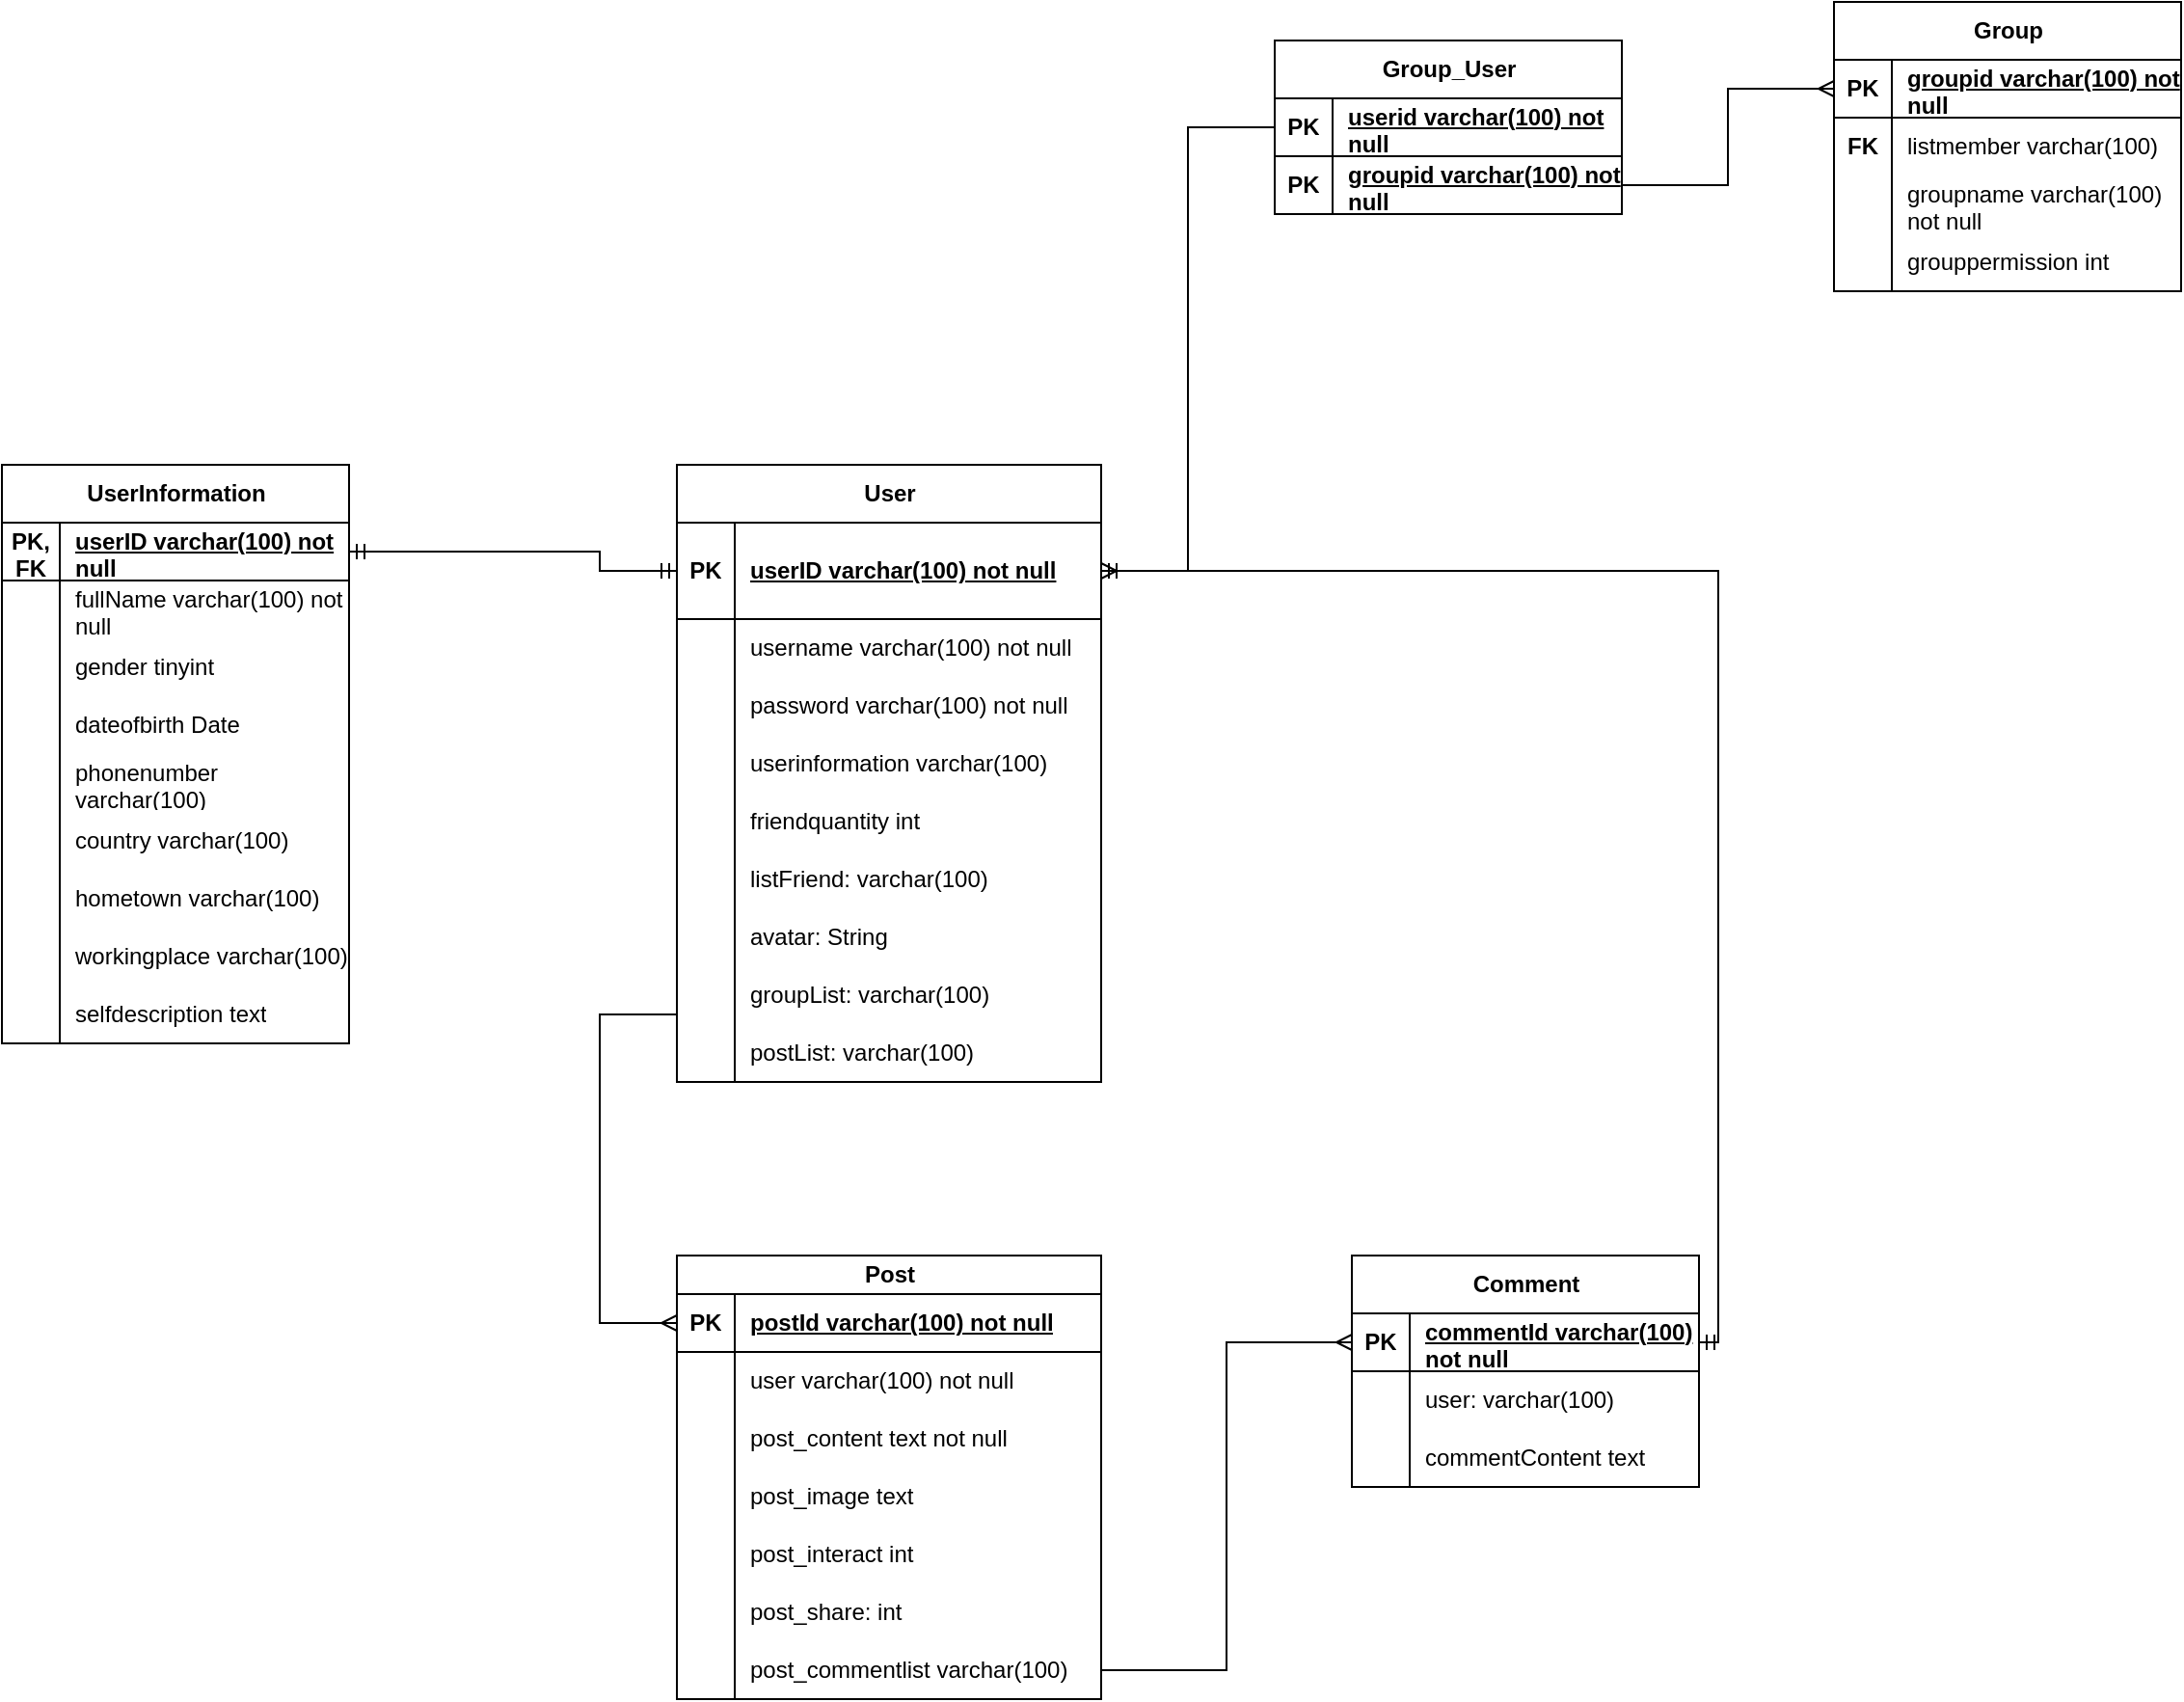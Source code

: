 <mxfile version="24.4.9" type="device">
  <diagram id="R2lEEEUBdFMjLlhIrx00" name="Page-1">
    <mxGraphModel dx="2000" dy="1559" grid="1" gridSize="10" guides="1" tooltips="1" connect="1" arrows="1" fold="1" page="1" pageScale="1" pageWidth="850" pageHeight="1100" math="0" shadow="0" extFonts="Permanent Marker^https://fonts.googleapis.com/css?family=Permanent+Marker">
      <root>
        <mxCell id="0" />
        <mxCell id="1" parent="0" />
        <mxCell id="kmqz8Nedj5Mt_hAkS8oH-1" value="User" style="shape=table;startSize=30;container=1;collapsible=1;childLayout=tableLayout;fixedRows=1;rowLines=0;fontStyle=1;align=center;resizeLast=1;html=1;" vertex="1" parent="1">
          <mxGeometry x="260" y="80" width="220" height="320" as="geometry" />
        </mxCell>
        <mxCell id="kmqz8Nedj5Mt_hAkS8oH-2" value="" style="shape=tableRow;horizontal=0;startSize=0;swimlaneHead=0;swimlaneBody=0;fillColor=none;collapsible=0;dropTarget=0;points=[[0,0.5],[1,0.5]];portConstraint=eastwest;top=0;left=0;right=0;bottom=1;" vertex="1" parent="kmqz8Nedj5Mt_hAkS8oH-1">
          <mxGeometry y="30" width="220" height="50" as="geometry" />
        </mxCell>
        <mxCell id="kmqz8Nedj5Mt_hAkS8oH-3" value="PK" style="shape=partialRectangle;connectable=0;fillColor=none;top=0;left=0;bottom=0;right=0;fontStyle=1;overflow=hidden;whiteSpace=wrap;html=1;" vertex="1" parent="kmqz8Nedj5Mt_hAkS8oH-2">
          <mxGeometry width="30" height="50" as="geometry">
            <mxRectangle width="30" height="50" as="alternateBounds" />
          </mxGeometry>
        </mxCell>
        <mxCell id="kmqz8Nedj5Mt_hAkS8oH-4" value="userID varchar(100) not null" style="shape=partialRectangle;connectable=0;fillColor=none;top=0;left=0;bottom=0;right=0;align=left;spacingLeft=6;fontStyle=5;overflow=hidden;whiteSpace=wrap;html=1;" vertex="1" parent="kmqz8Nedj5Mt_hAkS8oH-2">
          <mxGeometry x="30" width="190" height="50" as="geometry">
            <mxRectangle width="190" height="50" as="alternateBounds" />
          </mxGeometry>
        </mxCell>
        <mxCell id="kmqz8Nedj5Mt_hAkS8oH-5" value="" style="shape=tableRow;horizontal=0;startSize=0;swimlaneHead=0;swimlaneBody=0;fillColor=none;collapsible=0;dropTarget=0;points=[[0,0.5],[1,0.5]];portConstraint=eastwest;top=0;left=0;right=0;bottom=0;" vertex="1" parent="kmqz8Nedj5Mt_hAkS8oH-1">
          <mxGeometry y="80" width="220" height="30" as="geometry" />
        </mxCell>
        <mxCell id="kmqz8Nedj5Mt_hAkS8oH-6" value="" style="shape=partialRectangle;connectable=0;fillColor=none;top=0;left=0;bottom=0;right=0;editable=1;overflow=hidden;whiteSpace=wrap;html=1;" vertex="1" parent="kmqz8Nedj5Mt_hAkS8oH-5">
          <mxGeometry width="30" height="30" as="geometry">
            <mxRectangle width="30" height="30" as="alternateBounds" />
          </mxGeometry>
        </mxCell>
        <mxCell id="kmqz8Nedj5Mt_hAkS8oH-7" value="username varchar(100) not null" style="shape=partialRectangle;connectable=0;fillColor=none;top=0;left=0;bottom=0;right=0;align=left;spacingLeft=6;overflow=hidden;whiteSpace=wrap;html=1;" vertex="1" parent="kmqz8Nedj5Mt_hAkS8oH-5">
          <mxGeometry x="30" width="190" height="30" as="geometry">
            <mxRectangle width="190" height="30" as="alternateBounds" />
          </mxGeometry>
        </mxCell>
        <mxCell id="kmqz8Nedj5Mt_hAkS8oH-14" value="" style="shape=tableRow;horizontal=0;startSize=0;swimlaneHead=0;swimlaneBody=0;fillColor=none;collapsible=0;dropTarget=0;points=[[0,0.5],[1,0.5]];portConstraint=eastwest;top=0;left=0;right=0;bottom=0;" vertex="1" parent="kmqz8Nedj5Mt_hAkS8oH-1">
          <mxGeometry y="110" width="220" height="30" as="geometry" />
        </mxCell>
        <mxCell id="kmqz8Nedj5Mt_hAkS8oH-15" value="" style="shape=partialRectangle;connectable=0;fillColor=none;top=0;left=0;bottom=0;right=0;editable=1;overflow=hidden;whiteSpace=wrap;html=1;" vertex="1" parent="kmqz8Nedj5Mt_hAkS8oH-14">
          <mxGeometry width="30" height="30" as="geometry">
            <mxRectangle width="30" height="30" as="alternateBounds" />
          </mxGeometry>
        </mxCell>
        <mxCell id="kmqz8Nedj5Mt_hAkS8oH-16" value="password varchar(100) not null" style="shape=partialRectangle;connectable=0;fillColor=none;top=0;left=0;bottom=0;right=0;align=left;spacingLeft=6;overflow=hidden;whiteSpace=wrap;html=1;" vertex="1" parent="kmqz8Nedj5Mt_hAkS8oH-14">
          <mxGeometry x="30" width="190" height="30" as="geometry">
            <mxRectangle width="190" height="30" as="alternateBounds" />
          </mxGeometry>
        </mxCell>
        <mxCell id="kmqz8Nedj5Mt_hAkS8oH-8" value="" style="shape=tableRow;horizontal=0;startSize=0;swimlaneHead=0;swimlaneBody=0;fillColor=none;collapsible=0;dropTarget=0;points=[[0,0.5],[1,0.5]];portConstraint=eastwest;top=0;left=0;right=0;bottom=0;" vertex="1" parent="kmqz8Nedj5Mt_hAkS8oH-1">
          <mxGeometry y="140" width="220" height="30" as="geometry" />
        </mxCell>
        <mxCell id="kmqz8Nedj5Mt_hAkS8oH-9" value="" style="shape=partialRectangle;connectable=0;fillColor=none;top=0;left=0;bottom=0;right=0;editable=1;overflow=hidden;whiteSpace=wrap;html=1;" vertex="1" parent="kmqz8Nedj5Mt_hAkS8oH-8">
          <mxGeometry width="30" height="30" as="geometry">
            <mxRectangle width="30" height="30" as="alternateBounds" />
          </mxGeometry>
        </mxCell>
        <mxCell id="kmqz8Nedj5Mt_hAkS8oH-10" value="userinformation varchar(100)" style="shape=partialRectangle;connectable=0;fillColor=none;top=0;left=0;bottom=0;right=0;align=left;spacingLeft=6;overflow=hidden;whiteSpace=wrap;html=1;" vertex="1" parent="kmqz8Nedj5Mt_hAkS8oH-8">
          <mxGeometry x="30" width="190" height="30" as="geometry">
            <mxRectangle width="190" height="30" as="alternateBounds" />
          </mxGeometry>
        </mxCell>
        <mxCell id="kmqz8Nedj5Mt_hAkS8oH-11" value="" style="shape=tableRow;horizontal=0;startSize=0;swimlaneHead=0;swimlaneBody=0;fillColor=none;collapsible=0;dropTarget=0;points=[[0,0.5],[1,0.5]];portConstraint=eastwest;top=0;left=0;right=0;bottom=0;" vertex="1" parent="kmqz8Nedj5Mt_hAkS8oH-1">
          <mxGeometry y="170" width="220" height="30" as="geometry" />
        </mxCell>
        <mxCell id="kmqz8Nedj5Mt_hAkS8oH-12" value="" style="shape=partialRectangle;connectable=0;fillColor=none;top=0;left=0;bottom=0;right=0;editable=1;overflow=hidden;whiteSpace=wrap;html=1;" vertex="1" parent="kmqz8Nedj5Mt_hAkS8oH-11">
          <mxGeometry width="30" height="30" as="geometry">
            <mxRectangle width="30" height="30" as="alternateBounds" />
          </mxGeometry>
        </mxCell>
        <mxCell id="kmqz8Nedj5Mt_hAkS8oH-13" value="friendquantity int" style="shape=partialRectangle;connectable=0;fillColor=none;top=0;left=0;bottom=0;right=0;align=left;spacingLeft=6;overflow=hidden;whiteSpace=wrap;html=1;" vertex="1" parent="kmqz8Nedj5Mt_hAkS8oH-11">
          <mxGeometry x="30" width="190" height="30" as="geometry">
            <mxRectangle width="190" height="30" as="alternateBounds" />
          </mxGeometry>
        </mxCell>
        <mxCell id="kmqz8Nedj5Mt_hAkS8oH-17" value="" style="shape=tableRow;horizontal=0;startSize=0;swimlaneHead=0;swimlaneBody=0;fillColor=none;collapsible=0;dropTarget=0;points=[[0,0.5],[1,0.5]];portConstraint=eastwest;top=0;left=0;right=0;bottom=0;" vertex="1" parent="kmqz8Nedj5Mt_hAkS8oH-1">
          <mxGeometry y="200" width="220" height="30" as="geometry" />
        </mxCell>
        <mxCell id="kmqz8Nedj5Mt_hAkS8oH-18" value="" style="shape=partialRectangle;connectable=0;fillColor=none;top=0;left=0;bottom=0;right=0;editable=1;overflow=hidden;whiteSpace=wrap;html=1;" vertex="1" parent="kmqz8Nedj5Mt_hAkS8oH-17">
          <mxGeometry width="30" height="30" as="geometry">
            <mxRectangle width="30" height="30" as="alternateBounds" />
          </mxGeometry>
        </mxCell>
        <mxCell id="kmqz8Nedj5Mt_hAkS8oH-19" value="listFriend: varchar(100)" style="shape=partialRectangle;connectable=0;fillColor=none;top=0;left=0;bottom=0;right=0;align=left;spacingLeft=6;overflow=hidden;whiteSpace=wrap;html=1;" vertex="1" parent="kmqz8Nedj5Mt_hAkS8oH-17">
          <mxGeometry x="30" width="190" height="30" as="geometry">
            <mxRectangle width="190" height="30" as="alternateBounds" />
          </mxGeometry>
        </mxCell>
        <mxCell id="kmqz8Nedj5Mt_hAkS8oH-20" value="" style="shape=tableRow;horizontal=0;startSize=0;swimlaneHead=0;swimlaneBody=0;fillColor=none;collapsible=0;dropTarget=0;points=[[0,0.5],[1,0.5]];portConstraint=eastwest;top=0;left=0;right=0;bottom=0;" vertex="1" parent="kmqz8Nedj5Mt_hAkS8oH-1">
          <mxGeometry y="230" width="220" height="30" as="geometry" />
        </mxCell>
        <mxCell id="kmqz8Nedj5Mt_hAkS8oH-21" value="" style="shape=partialRectangle;connectable=0;fillColor=none;top=0;left=0;bottom=0;right=0;editable=1;overflow=hidden;whiteSpace=wrap;html=1;" vertex="1" parent="kmqz8Nedj5Mt_hAkS8oH-20">
          <mxGeometry width="30" height="30" as="geometry">
            <mxRectangle width="30" height="30" as="alternateBounds" />
          </mxGeometry>
        </mxCell>
        <mxCell id="kmqz8Nedj5Mt_hAkS8oH-22" value="avatar: String" style="shape=partialRectangle;connectable=0;fillColor=none;top=0;left=0;bottom=0;right=0;align=left;spacingLeft=6;overflow=hidden;whiteSpace=wrap;html=1;" vertex="1" parent="kmqz8Nedj5Mt_hAkS8oH-20">
          <mxGeometry x="30" width="190" height="30" as="geometry">
            <mxRectangle width="190" height="30" as="alternateBounds" />
          </mxGeometry>
        </mxCell>
        <mxCell id="kmqz8Nedj5Mt_hAkS8oH-23" value="" style="shape=tableRow;horizontal=0;startSize=0;swimlaneHead=0;swimlaneBody=0;fillColor=none;collapsible=0;dropTarget=0;points=[[0,0.5],[1,0.5]];portConstraint=eastwest;top=0;left=0;right=0;bottom=0;" vertex="1" parent="kmqz8Nedj5Mt_hAkS8oH-1">
          <mxGeometry y="260" width="220" height="30" as="geometry" />
        </mxCell>
        <mxCell id="kmqz8Nedj5Mt_hAkS8oH-24" value="" style="shape=partialRectangle;connectable=0;fillColor=none;top=0;left=0;bottom=0;right=0;editable=1;overflow=hidden;whiteSpace=wrap;html=1;" vertex="1" parent="kmqz8Nedj5Mt_hAkS8oH-23">
          <mxGeometry width="30" height="30" as="geometry">
            <mxRectangle width="30" height="30" as="alternateBounds" />
          </mxGeometry>
        </mxCell>
        <mxCell id="kmqz8Nedj5Mt_hAkS8oH-25" value="groupList: varchar(100)" style="shape=partialRectangle;connectable=0;fillColor=none;top=0;left=0;bottom=0;right=0;align=left;spacingLeft=6;overflow=hidden;whiteSpace=wrap;html=1;" vertex="1" parent="kmqz8Nedj5Mt_hAkS8oH-23">
          <mxGeometry x="30" width="190" height="30" as="geometry">
            <mxRectangle width="190" height="30" as="alternateBounds" />
          </mxGeometry>
        </mxCell>
        <mxCell id="kmqz8Nedj5Mt_hAkS8oH-26" value="" style="shape=tableRow;horizontal=0;startSize=0;swimlaneHead=0;swimlaneBody=0;fillColor=none;collapsible=0;dropTarget=0;points=[[0,0.5],[1,0.5]];portConstraint=eastwest;top=0;left=0;right=0;bottom=0;" vertex="1" parent="kmqz8Nedj5Mt_hAkS8oH-1">
          <mxGeometry y="290" width="220" height="30" as="geometry" />
        </mxCell>
        <mxCell id="kmqz8Nedj5Mt_hAkS8oH-27" value="" style="shape=partialRectangle;connectable=0;fillColor=none;top=0;left=0;bottom=0;right=0;editable=1;overflow=hidden;whiteSpace=wrap;html=1;" vertex="1" parent="kmqz8Nedj5Mt_hAkS8oH-26">
          <mxGeometry width="30" height="30" as="geometry">
            <mxRectangle width="30" height="30" as="alternateBounds" />
          </mxGeometry>
        </mxCell>
        <mxCell id="kmqz8Nedj5Mt_hAkS8oH-28" value="postList: varchar(100)" style="shape=partialRectangle;connectable=0;fillColor=none;top=0;left=0;bottom=0;right=0;align=left;spacingLeft=6;overflow=hidden;whiteSpace=wrap;html=1;" vertex="1" parent="kmqz8Nedj5Mt_hAkS8oH-26">
          <mxGeometry x="30" width="190" height="30" as="geometry">
            <mxRectangle width="190" height="30" as="alternateBounds" />
          </mxGeometry>
        </mxCell>
        <mxCell id="kmqz8Nedj5Mt_hAkS8oH-29" value="&lt;b style=&quot;text-wrap: wrap;&quot;&gt;UserInformation&lt;/b&gt;" style="shape=table;startSize=30;container=1;collapsible=1;childLayout=tableLayout;fixedRows=1;rowLines=0;fontStyle=1;align=center;resizeLast=1;html=1;" vertex="1" parent="1">
          <mxGeometry x="-90" y="80" width="180" height="300" as="geometry" />
        </mxCell>
        <mxCell id="kmqz8Nedj5Mt_hAkS8oH-30" value="" style="shape=tableRow;horizontal=0;startSize=0;swimlaneHead=0;swimlaneBody=0;fillColor=none;collapsible=0;dropTarget=0;points=[[0,0.5],[1,0.5]];portConstraint=eastwest;top=0;left=0;right=0;bottom=1;" vertex="1" parent="kmqz8Nedj5Mt_hAkS8oH-29">
          <mxGeometry y="30" width="180" height="30" as="geometry" />
        </mxCell>
        <mxCell id="kmqz8Nedj5Mt_hAkS8oH-31" value="PK, FK" style="shape=partialRectangle;connectable=0;fillColor=none;top=0;left=0;bottom=0;right=0;fontStyle=1;overflow=hidden;whiteSpace=wrap;html=1;" vertex="1" parent="kmqz8Nedj5Mt_hAkS8oH-30">
          <mxGeometry width="30" height="30" as="geometry">
            <mxRectangle width="30" height="30" as="alternateBounds" />
          </mxGeometry>
        </mxCell>
        <mxCell id="kmqz8Nedj5Mt_hAkS8oH-32" value="userID varchar(100) not null" style="shape=partialRectangle;connectable=0;fillColor=none;top=0;left=0;bottom=0;right=0;align=left;spacingLeft=6;fontStyle=5;overflow=hidden;whiteSpace=wrap;html=1;" vertex="1" parent="kmqz8Nedj5Mt_hAkS8oH-30">
          <mxGeometry x="30" width="150" height="30" as="geometry">
            <mxRectangle width="150" height="30" as="alternateBounds" />
          </mxGeometry>
        </mxCell>
        <mxCell id="kmqz8Nedj5Mt_hAkS8oH-33" value="" style="shape=tableRow;horizontal=0;startSize=0;swimlaneHead=0;swimlaneBody=0;fillColor=none;collapsible=0;dropTarget=0;points=[[0,0.5],[1,0.5]];portConstraint=eastwest;top=0;left=0;right=0;bottom=0;" vertex="1" parent="kmqz8Nedj5Mt_hAkS8oH-29">
          <mxGeometry y="60" width="180" height="30" as="geometry" />
        </mxCell>
        <mxCell id="kmqz8Nedj5Mt_hAkS8oH-34" value="" style="shape=partialRectangle;connectable=0;fillColor=none;top=0;left=0;bottom=0;right=0;editable=1;overflow=hidden;whiteSpace=wrap;html=1;" vertex="1" parent="kmqz8Nedj5Mt_hAkS8oH-33">
          <mxGeometry width="30" height="30" as="geometry">
            <mxRectangle width="30" height="30" as="alternateBounds" />
          </mxGeometry>
        </mxCell>
        <mxCell id="kmqz8Nedj5Mt_hAkS8oH-35" value="fullName varchar(100) not null" style="shape=partialRectangle;connectable=0;fillColor=none;top=0;left=0;bottom=0;right=0;align=left;spacingLeft=6;overflow=hidden;whiteSpace=wrap;html=1;" vertex="1" parent="kmqz8Nedj5Mt_hAkS8oH-33">
          <mxGeometry x="30" width="150" height="30" as="geometry">
            <mxRectangle width="150" height="30" as="alternateBounds" />
          </mxGeometry>
        </mxCell>
        <mxCell id="kmqz8Nedj5Mt_hAkS8oH-36" value="" style="shape=tableRow;horizontal=0;startSize=0;swimlaneHead=0;swimlaneBody=0;fillColor=none;collapsible=0;dropTarget=0;points=[[0,0.5],[1,0.5]];portConstraint=eastwest;top=0;left=0;right=0;bottom=0;" vertex="1" parent="kmqz8Nedj5Mt_hAkS8oH-29">
          <mxGeometry y="90" width="180" height="30" as="geometry" />
        </mxCell>
        <mxCell id="kmqz8Nedj5Mt_hAkS8oH-37" value="" style="shape=partialRectangle;connectable=0;fillColor=none;top=0;left=0;bottom=0;right=0;editable=1;overflow=hidden;whiteSpace=wrap;html=1;" vertex="1" parent="kmqz8Nedj5Mt_hAkS8oH-36">
          <mxGeometry width="30" height="30" as="geometry">
            <mxRectangle width="30" height="30" as="alternateBounds" />
          </mxGeometry>
        </mxCell>
        <mxCell id="kmqz8Nedj5Mt_hAkS8oH-38" value="gender tinyint" style="shape=partialRectangle;connectable=0;fillColor=none;top=0;left=0;bottom=0;right=0;align=left;spacingLeft=6;overflow=hidden;whiteSpace=wrap;html=1;" vertex="1" parent="kmqz8Nedj5Mt_hAkS8oH-36">
          <mxGeometry x="30" width="150" height="30" as="geometry">
            <mxRectangle width="150" height="30" as="alternateBounds" />
          </mxGeometry>
        </mxCell>
        <mxCell id="kmqz8Nedj5Mt_hAkS8oH-39" value="" style="shape=tableRow;horizontal=0;startSize=0;swimlaneHead=0;swimlaneBody=0;fillColor=none;collapsible=0;dropTarget=0;points=[[0,0.5],[1,0.5]];portConstraint=eastwest;top=0;left=0;right=0;bottom=0;" vertex="1" parent="kmqz8Nedj5Mt_hAkS8oH-29">
          <mxGeometry y="120" width="180" height="30" as="geometry" />
        </mxCell>
        <mxCell id="kmqz8Nedj5Mt_hAkS8oH-40" value="" style="shape=partialRectangle;connectable=0;fillColor=none;top=0;left=0;bottom=0;right=0;editable=1;overflow=hidden;whiteSpace=wrap;html=1;" vertex="1" parent="kmqz8Nedj5Mt_hAkS8oH-39">
          <mxGeometry width="30" height="30" as="geometry">
            <mxRectangle width="30" height="30" as="alternateBounds" />
          </mxGeometry>
        </mxCell>
        <mxCell id="kmqz8Nedj5Mt_hAkS8oH-41" value="dateofbirth Date" style="shape=partialRectangle;connectable=0;fillColor=none;top=0;left=0;bottom=0;right=0;align=left;spacingLeft=6;overflow=hidden;whiteSpace=wrap;html=1;" vertex="1" parent="kmqz8Nedj5Mt_hAkS8oH-39">
          <mxGeometry x="30" width="150" height="30" as="geometry">
            <mxRectangle width="150" height="30" as="alternateBounds" />
          </mxGeometry>
        </mxCell>
        <mxCell id="kmqz8Nedj5Mt_hAkS8oH-42" value="" style="shape=tableRow;horizontal=0;startSize=0;swimlaneHead=0;swimlaneBody=0;fillColor=none;collapsible=0;dropTarget=0;points=[[0,0.5],[1,0.5]];portConstraint=eastwest;top=0;left=0;right=0;bottom=0;" vertex="1" parent="kmqz8Nedj5Mt_hAkS8oH-29">
          <mxGeometry y="150" width="180" height="30" as="geometry" />
        </mxCell>
        <mxCell id="kmqz8Nedj5Mt_hAkS8oH-43" value="" style="shape=partialRectangle;connectable=0;fillColor=none;top=0;left=0;bottom=0;right=0;editable=1;overflow=hidden;whiteSpace=wrap;html=1;" vertex="1" parent="kmqz8Nedj5Mt_hAkS8oH-42">
          <mxGeometry width="30" height="30" as="geometry">
            <mxRectangle width="30" height="30" as="alternateBounds" />
          </mxGeometry>
        </mxCell>
        <mxCell id="kmqz8Nedj5Mt_hAkS8oH-44" value="phonenumber varchar(100)" style="shape=partialRectangle;connectable=0;fillColor=none;top=0;left=0;bottom=0;right=0;align=left;spacingLeft=6;overflow=hidden;whiteSpace=wrap;html=1;" vertex="1" parent="kmqz8Nedj5Mt_hAkS8oH-42">
          <mxGeometry x="30" width="150" height="30" as="geometry">
            <mxRectangle width="150" height="30" as="alternateBounds" />
          </mxGeometry>
        </mxCell>
        <mxCell id="kmqz8Nedj5Mt_hAkS8oH-48" value="" style="shape=tableRow;horizontal=0;startSize=0;swimlaneHead=0;swimlaneBody=0;fillColor=none;collapsible=0;dropTarget=0;points=[[0,0.5],[1,0.5]];portConstraint=eastwest;top=0;left=0;right=0;bottom=0;" vertex="1" parent="kmqz8Nedj5Mt_hAkS8oH-29">
          <mxGeometry y="180" width="180" height="30" as="geometry" />
        </mxCell>
        <mxCell id="kmqz8Nedj5Mt_hAkS8oH-49" value="" style="shape=partialRectangle;connectable=0;fillColor=none;top=0;left=0;bottom=0;right=0;editable=1;overflow=hidden;whiteSpace=wrap;html=1;" vertex="1" parent="kmqz8Nedj5Mt_hAkS8oH-48">
          <mxGeometry width="30" height="30" as="geometry">
            <mxRectangle width="30" height="30" as="alternateBounds" />
          </mxGeometry>
        </mxCell>
        <mxCell id="kmqz8Nedj5Mt_hAkS8oH-50" value="country varchar(100)" style="shape=partialRectangle;connectable=0;fillColor=none;top=0;left=0;bottom=0;right=0;align=left;spacingLeft=6;overflow=hidden;whiteSpace=wrap;html=1;" vertex="1" parent="kmqz8Nedj5Mt_hAkS8oH-48">
          <mxGeometry x="30" width="150" height="30" as="geometry">
            <mxRectangle width="150" height="30" as="alternateBounds" />
          </mxGeometry>
        </mxCell>
        <mxCell id="kmqz8Nedj5Mt_hAkS8oH-51" value="" style="shape=tableRow;horizontal=0;startSize=0;swimlaneHead=0;swimlaneBody=0;fillColor=none;collapsible=0;dropTarget=0;points=[[0,0.5],[1,0.5]];portConstraint=eastwest;top=0;left=0;right=0;bottom=0;" vertex="1" parent="kmqz8Nedj5Mt_hAkS8oH-29">
          <mxGeometry y="210" width="180" height="30" as="geometry" />
        </mxCell>
        <mxCell id="kmqz8Nedj5Mt_hAkS8oH-52" value="" style="shape=partialRectangle;connectable=0;fillColor=none;top=0;left=0;bottom=0;right=0;editable=1;overflow=hidden;whiteSpace=wrap;html=1;" vertex="1" parent="kmqz8Nedj5Mt_hAkS8oH-51">
          <mxGeometry width="30" height="30" as="geometry">
            <mxRectangle width="30" height="30" as="alternateBounds" />
          </mxGeometry>
        </mxCell>
        <mxCell id="kmqz8Nedj5Mt_hAkS8oH-53" value="hometown varchar(100)" style="shape=partialRectangle;connectable=0;fillColor=none;top=0;left=0;bottom=0;right=0;align=left;spacingLeft=6;overflow=hidden;whiteSpace=wrap;html=1;" vertex="1" parent="kmqz8Nedj5Mt_hAkS8oH-51">
          <mxGeometry x="30" width="150" height="30" as="geometry">
            <mxRectangle width="150" height="30" as="alternateBounds" />
          </mxGeometry>
        </mxCell>
        <mxCell id="kmqz8Nedj5Mt_hAkS8oH-54" value="" style="shape=tableRow;horizontal=0;startSize=0;swimlaneHead=0;swimlaneBody=0;fillColor=none;collapsible=0;dropTarget=0;points=[[0,0.5],[1,0.5]];portConstraint=eastwest;top=0;left=0;right=0;bottom=0;" vertex="1" parent="kmqz8Nedj5Mt_hAkS8oH-29">
          <mxGeometry y="240" width="180" height="30" as="geometry" />
        </mxCell>
        <mxCell id="kmqz8Nedj5Mt_hAkS8oH-55" value="" style="shape=partialRectangle;connectable=0;fillColor=none;top=0;left=0;bottom=0;right=0;editable=1;overflow=hidden;whiteSpace=wrap;html=1;" vertex="1" parent="kmqz8Nedj5Mt_hAkS8oH-54">
          <mxGeometry width="30" height="30" as="geometry">
            <mxRectangle width="30" height="30" as="alternateBounds" />
          </mxGeometry>
        </mxCell>
        <mxCell id="kmqz8Nedj5Mt_hAkS8oH-56" value="workingplace varchar(100)" style="shape=partialRectangle;connectable=0;fillColor=none;top=0;left=0;bottom=0;right=0;align=left;spacingLeft=6;overflow=hidden;whiteSpace=wrap;html=1;" vertex="1" parent="kmqz8Nedj5Mt_hAkS8oH-54">
          <mxGeometry x="30" width="150" height="30" as="geometry">
            <mxRectangle width="150" height="30" as="alternateBounds" />
          </mxGeometry>
        </mxCell>
        <mxCell id="kmqz8Nedj5Mt_hAkS8oH-57" value="" style="shape=tableRow;horizontal=0;startSize=0;swimlaneHead=0;swimlaneBody=0;fillColor=none;collapsible=0;dropTarget=0;points=[[0,0.5],[1,0.5]];portConstraint=eastwest;top=0;left=0;right=0;bottom=0;" vertex="1" parent="kmqz8Nedj5Mt_hAkS8oH-29">
          <mxGeometry y="270" width="180" height="30" as="geometry" />
        </mxCell>
        <mxCell id="kmqz8Nedj5Mt_hAkS8oH-58" value="" style="shape=partialRectangle;connectable=0;fillColor=none;top=0;left=0;bottom=0;right=0;editable=1;overflow=hidden;whiteSpace=wrap;html=1;" vertex="1" parent="kmqz8Nedj5Mt_hAkS8oH-57">
          <mxGeometry width="30" height="30" as="geometry">
            <mxRectangle width="30" height="30" as="alternateBounds" />
          </mxGeometry>
        </mxCell>
        <mxCell id="kmqz8Nedj5Mt_hAkS8oH-59" value="selfdescription text" style="shape=partialRectangle;connectable=0;fillColor=none;top=0;left=0;bottom=0;right=0;align=left;spacingLeft=6;overflow=hidden;whiteSpace=wrap;html=1;" vertex="1" parent="kmqz8Nedj5Mt_hAkS8oH-57">
          <mxGeometry x="30" width="150" height="30" as="geometry">
            <mxRectangle width="150" height="30" as="alternateBounds" />
          </mxGeometry>
        </mxCell>
        <mxCell id="kmqz8Nedj5Mt_hAkS8oH-60" value="" style="fontSize=12;html=1;endArrow=ERmandOne;startArrow=ERmandOne;rounded=0;entryX=1;entryY=0.5;entryDx=0;entryDy=0;exitX=0;exitY=0.5;exitDx=0;exitDy=0;edgeStyle=orthogonalEdgeStyle;" edge="1" parent="1" source="kmqz8Nedj5Mt_hAkS8oH-2" target="kmqz8Nedj5Mt_hAkS8oH-30">
          <mxGeometry width="100" height="100" relative="1" as="geometry">
            <mxPoint x="130" y="70" as="sourcePoint" />
            <mxPoint x="570" y="300" as="targetPoint" />
            <Array as="points">
              <mxPoint x="220" y="125" />
            </Array>
          </mxGeometry>
        </mxCell>
        <mxCell id="kmqz8Nedj5Mt_hAkS8oH-61" value="Group" style="shape=table;startSize=30;container=1;collapsible=1;childLayout=tableLayout;fixedRows=1;rowLines=0;fontStyle=1;align=center;resizeLast=1;html=1;" vertex="1" parent="1">
          <mxGeometry x="860" y="-160" width="180" height="150" as="geometry" />
        </mxCell>
        <mxCell id="kmqz8Nedj5Mt_hAkS8oH-62" value="" style="shape=tableRow;horizontal=0;startSize=0;swimlaneHead=0;swimlaneBody=0;fillColor=none;collapsible=0;dropTarget=0;points=[[0,0.5],[1,0.5]];portConstraint=eastwest;top=0;left=0;right=0;bottom=1;" vertex="1" parent="kmqz8Nedj5Mt_hAkS8oH-61">
          <mxGeometry y="30" width="180" height="30" as="geometry" />
        </mxCell>
        <mxCell id="kmqz8Nedj5Mt_hAkS8oH-63" value="PK" style="shape=partialRectangle;connectable=0;fillColor=none;top=0;left=0;bottom=0;right=0;fontStyle=1;overflow=hidden;whiteSpace=wrap;html=1;" vertex="1" parent="kmqz8Nedj5Mt_hAkS8oH-62">
          <mxGeometry width="30" height="30" as="geometry">
            <mxRectangle width="30" height="30" as="alternateBounds" />
          </mxGeometry>
        </mxCell>
        <mxCell id="kmqz8Nedj5Mt_hAkS8oH-64" value="groupid varchar(100) not null" style="shape=partialRectangle;connectable=0;fillColor=none;top=0;left=0;bottom=0;right=0;align=left;spacingLeft=6;fontStyle=5;overflow=hidden;whiteSpace=wrap;html=1;" vertex="1" parent="kmqz8Nedj5Mt_hAkS8oH-62">
          <mxGeometry x="30" width="150" height="30" as="geometry">
            <mxRectangle width="150" height="30" as="alternateBounds" />
          </mxGeometry>
        </mxCell>
        <mxCell id="kmqz8Nedj5Mt_hAkS8oH-68" value="" style="shape=tableRow;horizontal=0;startSize=0;swimlaneHead=0;swimlaneBody=0;fillColor=none;collapsible=0;dropTarget=0;points=[[0,0.5],[1,0.5]];portConstraint=eastwest;top=0;left=0;right=0;bottom=0;" vertex="1" parent="kmqz8Nedj5Mt_hAkS8oH-61">
          <mxGeometry y="60" width="180" height="30" as="geometry" />
        </mxCell>
        <mxCell id="kmqz8Nedj5Mt_hAkS8oH-69" value="&lt;b&gt;FK&lt;/b&gt;" style="shape=partialRectangle;connectable=0;fillColor=none;top=0;left=0;bottom=0;right=0;editable=1;overflow=hidden;whiteSpace=wrap;html=1;" vertex="1" parent="kmqz8Nedj5Mt_hAkS8oH-68">
          <mxGeometry width="30" height="30" as="geometry">
            <mxRectangle width="30" height="30" as="alternateBounds" />
          </mxGeometry>
        </mxCell>
        <mxCell id="kmqz8Nedj5Mt_hAkS8oH-70" value="listmember varchar(100)" style="shape=partialRectangle;connectable=0;fillColor=none;top=0;left=0;bottom=0;right=0;align=left;spacingLeft=6;overflow=hidden;whiteSpace=wrap;html=1;" vertex="1" parent="kmqz8Nedj5Mt_hAkS8oH-68">
          <mxGeometry x="30" width="150" height="30" as="geometry">
            <mxRectangle width="150" height="30" as="alternateBounds" />
          </mxGeometry>
        </mxCell>
        <mxCell id="kmqz8Nedj5Mt_hAkS8oH-65" value="" style="shape=tableRow;horizontal=0;startSize=0;swimlaneHead=0;swimlaneBody=0;fillColor=none;collapsible=0;dropTarget=0;points=[[0,0.5],[1,0.5]];portConstraint=eastwest;top=0;left=0;right=0;bottom=0;" vertex="1" parent="kmqz8Nedj5Mt_hAkS8oH-61">
          <mxGeometry y="90" width="180" height="30" as="geometry" />
        </mxCell>
        <mxCell id="kmqz8Nedj5Mt_hAkS8oH-66" value="" style="shape=partialRectangle;connectable=0;fillColor=none;top=0;left=0;bottom=0;right=0;editable=1;overflow=hidden;whiteSpace=wrap;html=1;" vertex="1" parent="kmqz8Nedj5Mt_hAkS8oH-65">
          <mxGeometry width="30" height="30" as="geometry">
            <mxRectangle width="30" height="30" as="alternateBounds" />
          </mxGeometry>
        </mxCell>
        <mxCell id="kmqz8Nedj5Mt_hAkS8oH-67" value="groupname varchar(100) not null" style="shape=partialRectangle;connectable=0;fillColor=none;top=0;left=0;bottom=0;right=0;align=left;spacingLeft=6;overflow=hidden;whiteSpace=wrap;html=1;" vertex="1" parent="kmqz8Nedj5Mt_hAkS8oH-65">
          <mxGeometry x="30" width="150" height="30" as="geometry">
            <mxRectangle width="150" height="30" as="alternateBounds" />
          </mxGeometry>
        </mxCell>
        <mxCell id="kmqz8Nedj5Mt_hAkS8oH-71" value="" style="shape=tableRow;horizontal=0;startSize=0;swimlaneHead=0;swimlaneBody=0;fillColor=none;collapsible=0;dropTarget=0;points=[[0,0.5],[1,0.5]];portConstraint=eastwest;top=0;left=0;right=0;bottom=0;" vertex="1" parent="kmqz8Nedj5Mt_hAkS8oH-61">
          <mxGeometry y="120" width="180" height="30" as="geometry" />
        </mxCell>
        <mxCell id="kmqz8Nedj5Mt_hAkS8oH-72" value="" style="shape=partialRectangle;connectable=0;fillColor=none;top=0;left=0;bottom=0;right=0;editable=1;overflow=hidden;whiteSpace=wrap;html=1;" vertex="1" parent="kmqz8Nedj5Mt_hAkS8oH-71">
          <mxGeometry width="30" height="30" as="geometry">
            <mxRectangle width="30" height="30" as="alternateBounds" />
          </mxGeometry>
        </mxCell>
        <mxCell id="kmqz8Nedj5Mt_hAkS8oH-73" value="grouppermission int" style="shape=partialRectangle;connectable=0;fillColor=none;top=0;left=0;bottom=0;right=0;align=left;spacingLeft=6;overflow=hidden;whiteSpace=wrap;html=1;" vertex="1" parent="kmqz8Nedj5Mt_hAkS8oH-71">
          <mxGeometry x="30" width="150" height="30" as="geometry">
            <mxRectangle width="150" height="30" as="alternateBounds" />
          </mxGeometry>
        </mxCell>
        <mxCell id="kmqz8Nedj5Mt_hAkS8oH-74" value="Group_User" style="shape=table;startSize=30;container=1;collapsible=1;childLayout=tableLayout;fixedRows=1;rowLines=0;fontStyle=1;align=center;resizeLast=1;html=1;" vertex="1" parent="1">
          <mxGeometry x="570" y="-140" width="180" height="90" as="geometry" />
        </mxCell>
        <mxCell id="kmqz8Nedj5Mt_hAkS8oH-75" value="" style="shape=tableRow;horizontal=0;startSize=0;swimlaneHead=0;swimlaneBody=0;fillColor=none;collapsible=0;dropTarget=0;points=[[0,0.5],[1,0.5]];portConstraint=eastwest;top=0;left=0;right=0;bottom=1;" vertex="1" parent="kmqz8Nedj5Mt_hAkS8oH-74">
          <mxGeometry y="30" width="180" height="30" as="geometry" />
        </mxCell>
        <mxCell id="kmqz8Nedj5Mt_hAkS8oH-76" value="PK" style="shape=partialRectangle;connectable=0;fillColor=none;top=0;left=0;bottom=0;right=0;fontStyle=1;overflow=hidden;whiteSpace=wrap;html=1;" vertex="1" parent="kmqz8Nedj5Mt_hAkS8oH-75">
          <mxGeometry width="30" height="30" as="geometry">
            <mxRectangle width="30" height="30" as="alternateBounds" />
          </mxGeometry>
        </mxCell>
        <mxCell id="kmqz8Nedj5Mt_hAkS8oH-77" value="userid varchar(100) not null" style="shape=partialRectangle;connectable=0;fillColor=none;top=0;left=0;bottom=0;right=0;align=left;spacingLeft=6;fontStyle=5;overflow=hidden;whiteSpace=wrap;html=1;" vertex="1" parent="kmqz8Nedj5Mt_hAkS8oH-75">
          <mxGeometry x="30" width="150" height="30" as="geometry">
            <mxRectangle width="150" height="30" as="alternateBounds" />
          </mxGeometry>
        </mxCell>
        <mxCell id="kmqz8Nedj5Mt_hAkS8oH-90" value="" style="shape=tableRow;horizontal=0;startSize=0;swimlaneHead=0;swimlaneBody=0;fillColor=none;collapsible=0;dropTarget=0;points=[[0,0.5],[1,0.5]];portConstraint=eastwest;top=0;left=0;right=0;bottom=1;" vertex="1" parent="kmqz8Nedj5Mt_hAkS8oH-74">
          <mxGeometry y="60" width="180" height="30" as="geometry" />
        </mxCell>
        <mxCell id="kmqz8Nedj5Mt_hAkS8oH-91" value="PK" style="shape=partialRectangle;connectable=0;fillColor=none;top=0;left=0;bottom=0;right=0;fontStyle=1;overflow=hidden;whiteSpace=wrap;html=1;" vertex="1" parent="kmqz8Nedj5Mt_hAkS8oH-90">
          <mxGeometry width="30" height="30" as="geometry">
            <mxRectangle width="30" height="30" as="alternateBounds" />
          </mxGeometry>
        </mxCell>
        <mxCell id="kmqz8Nedj5Mt_hAkS8oH-92" value="groupid varchar(100) not null" style="shape=partialRectangle;connectable=0;fillColor=none;top=0;left=0;bottom=0;right=0;align=left;spacingLeft=6;fontStyle=5;overflow=hidden;whiteSpace=wrap;html=1;" vertex="1" parent="kmqz8Nedj5Mt_hAkS8oH-90">
          <mxGeometry x="30" width="150" height="30" as="geometry">
            <mxRectangle width="150" height="30" as="alternateBounds" />
          </mxGeometry>
        </mxCell>
        <mxCell id="kmqz8Nedj5Mt_hAkS8oH-93" value="" style="edgeStyle=orthogonalEdgeStyle;fontSize=12;html=1;endArrow=ERmany;rounded=0;exitX=1;exitY=0.5;exitDx=0;exitDy=0;" edge="1" parent="1" source="kmqz8Nedj5Mt_hAkS8oH-90" target="kmqz8Nedj5Mt_hAkS8oH-62">
          <mxGeometry width="100" height="100" relative="1" as="geometry">
            <mxPoint x="420" y="670" as="sourcePoint" />
            <mxPoint x="520" y="570" as="targetPoint" />
          </mxGeometry>
        </mxCell>
        <mxCell id="kmqz8Nedj5Mt_hAkS8oH-94" value="" style="edgeStyle=orthogonalEdgeStyle;fontSize=12;html=1;endArrow=ERmany;rounded=0;exitX=0;exitY=0.5;exitDx=0;exitDy=0;entryX=1;entryY=0.5;entryDx=0;entryDy=0;" edge="1" parent="1" source="kmqz8Nedj5Mt_hAkS8oH-75" target="kmqz8Nedj5Mt_hAkS8oH-2">
          <mxGeometry width="100" height="100" relative="1" as="geometry">
            <mxPoint x="540" y="220" as="sourcePoint" />
            <mxPoint x="500" y="60" as="targetPoint" />
          </mxGeometry>
        </mxCell>
        <mxCell id="kmqz8Nedj5Mt_hAkS8oH-96" value="Post" style="shape=table;startSize=20;container=1;collapsible=1;childLayout=tableLayout;fixedRows=1;rowLines=0;fontStyle=1;align=center;resizeLast=1;html=1;" vertex="1" parent="1">
          <mxGeometry x="260" y="490" width="220" height="230" as="geometry" />
        </mxCell>
        <mxCell id="kmqz8Nedj5Mt_hAkS8oH-97" value="" style="shape=tableRow;horizontal=0;startSize=0;swimlaneHead=0;swimlaneBody=0;fillColor=none;collapsible=0;dropTarget=0;points=[[0,0.5],[1,0.5]];portConstraint=eastwest;top=0;left=0;right=0;bottom=1;" vertex="1" parent="kmqz8Nedj5Mt_hAkS8oH-96">
          <mxGeometry y="20" width="220" height="30" as="geometry" />
        </mxCell>
        <mxCell id="kmqz8Nedj5Mt_hAkS8oH-98" value="PK" style="shape=partialRectangle;connectable=0;fillColor=none;top=0;left=0;bottom=0;right=0;fontStyle=1;overflow=hidden;whiteSpace=wrap;html=1;" vertex="1" parent="kmqz8Nedj5Mt_hAkS8oH-97">
          <mxGeometry width="30" height="30" as="geometry">
            <mxRectangle width="30" height="30" as="alternateBounds" />
          </mxGeometry>
        </mxCell>
        <mxCell id="kmqz8Nedj5Mt_hAkS8oH-99" value="postId varchar(100) not null" style="shape=partialRectangle;connectable=0;fillColor=none;top=0;left=0;bottom=0;right=0;align=left;spacingLeft=6;fontStyle=5;overflow=hidden;whiteSpace=wrap;html=1;" vertex="1" parent="kmqz8Nedj5Mt_hAkS8oH-97">
          <mxGeometry x="30" width="190" height="30" as="geometry">
            <mxRectangle width="190" height="30" as="alternateBounds" />
          </mxGeometry>
        </mxCell>
        <mxCell id="kmqz8Nedj5Mt_hAkS8oH-100" value="" style="shape=tableRow;horizontal=0;startSize=0;swimlaneHead=0;swimlaneBody=0;fillColor=none;collapsible=0;dropTarget=0;points=[[0,0.5],[1,0.5]];portConstraint=eastwest;top=0;left=0;right=0;bottom=0;" vertex="1" parent="kmqz8Nedj5Mt_hAkS8oH-96">
          <mxGeometry y="50" width="220" height="30" as="geometry" />
        </mxCell>
        <mxCell id="kmqz8Nedj5Mt_hAkS8oH-101" value="" style="shape=partialRectangle;connectable=0;fillColor=none;top=0;left=0;bottom=0;right=0;editable=1;overflow=hidden;whiteSpace=wrap;html=1;" vertex="1" parent="kmqz8Nedj5Mt_hAkS8oH-100">
          <mxGeometry width="30" height="30" as="geometry">
            <mxRectangle width="30" height="30" as="alternateBounds" />
          </mxGeometry>
        </mxCell>
        <mxCell id="kmqz8Nedj5Mt_hAkS8oH-102" value="user varchar(100) not null" style="shape=partialRectangle;connectable=0;fillColor=none;top=0;left=0;bottom=0;right=0;align=left;spacingLeft=6;overflow=hidden;whiteSpace=wrap;html=1;" vertex="1" parent="kmqz8Nedj5Mt_hAkS8oH-100">
          <mxGeometry x="30" width="190" height="30" as="geometry">
            <mxRectangle width="190" height="30" as="alternateBounds" />
          </mxGeometry>
        </mxCell>
        <mxCell id="kmqz8Nedj5Mt_hAkS8oH-103" value="" style="shape=tableRow;horizontal=0;startSize=0;swimlaneHead=0;swimlaneBody=0;fillColor=none;collapsible=0;dropTarget=0;points=[[0,0.5],[1,0.5]];portConstraint=eastwest;top=0;left=0;right=0;bottom=0;" vertex="1" parent="kmqz8Nedj5Mt_hAkS8oH-96">
          <mxGeometry y="80" width="220" height="30" as="geometry" />
        </mxCell>
        <mxCell id="kmqz8Nedj5Mt_hAkS8oH-104" value="" style="shape=partialRectangle;connectable=0;fillColor=none;top=0;left=0;bottom=0;right=0;editable=1;overflow=hidden;whiteSpace=wrap;html=1;" vertex="1" parent="kmqz8Nedj5Mt_hAkS8oH-103">
          <mxGeometry width="30" height="30" as="geometry">
            <mxRectangle width="30" height="30" as="alternateBounds" />
          </mxGeometry>
        </mxCell>
        <mxCell id="kmqz8Nedj5Mt_hAkS8oH-105" value="post_content text not null" style="shape=partialRectangle;connectable=0;fillColor=none;top=0;left=0;bottom=0;right=0;align=left;spacingLeft=6;overflow=hidden;whiteSpace=wrap;html=1;" vertex="1" parent="kmqz8Nedj5Mt_hAkS8oH-103">
          <mxGeometry x="30" width="190" height="30" as="geometry">
            <mxRectangle width="190" height="30" as="alternateBounds" />
          </mxGeometry>
        </mxCell>
        <mxCell id="kmqz8Nedj5Mt_hAkS8oH-106" value="" style="shape=tableRow;horizontal=0;startSize=0;swimlaneHead=0;swimlaneBody=0;fillColor=none;collapsible=0;dropTarget=0;points=[[0,0.5],[1,0.5]];portConstraint=eastwest;top=0;left=0;right=0;bottom=0;" vertex="1" parent="kmqz8Nedj5Mt_hAkS8oH-96">
          <mxGeometry y="110" width="220" height="30" as="geometry" />
        </mxCell>
        <mxCell id="kmqz8Nedj5Mt_hAkS8oH-107" value="" style="shape=partialRectangle;connectable=0;fillColor=none;top=0;left=0;bottom=0;right=0;editable=1;overflow=hidden;whiteSpace=wrap;html=1;" vertex="1" parent="kmqz8Nedj5Mt_hAkS8oH-106">
          <mxGeometry width="30" height="30" as="geometry">
            <mxRectangle width="30" height="30" as="alternateBounds" />
          </mxGeometry>
        </mxCell>
        <mxCell id="kmqz8Nedj5Mt_hAkS8oH-108" value="post_image text" style="shape=partialRectangle;connectable=0;fillColor=none;top=0;left=0;bottom=0;right=0;align=left;spacingLeft=6;overflow=hidden;whiteSpace=wrap;html=1;" vertex="1" parent="kmqz8Nedj5Mt_hAkS8oH-106">
          <mxGeometry x="30" width="190" height="30" as="geometry">
            <mxRectangle width="190" height="30" as="alternateBounds" />
          </mxGeometry>
        </mxCell>
        <mxCell id="kmqz8Nedj5Mt_hAkS8oH-109" value="" style="shape=tableRow;horizontal=0;startSize=0;swimlaneHead=0;swimlaneBody=0;fillColor=none;collapsible=0;dropTarget=0;points=[[0,0.5],[1,0.5]];portConstraint=eastwest;top=0;left=0;right=0;bottom=0;" vertex="1" parent="kmqz8Nedj5Mt_hAkS8oH-96">
          <mxGeometry y="140" width="220" height="30" as="geometry" />
        </mxCell>
        <mxCell id="kmqz8Nedj5Mt_hAkS8oH-110" value="" style="shape=partialRectangle;connectable=0;fillColor=none;top=0;left=0;bottom=0;right=0;editable=1;overflow=hidden;whiteSpace=wrap;html=1;" vertex="1" parent="kmqz8Nedj5Mt_hAkS8oH-109">
          <mxGeometry width="30" height="30" as="geometry">
            <mxRectangle width="30" height="30" as="alternateBounds" />
          </mxGeometry>
        </mxCell>
        <mxCell id="kmqz8Nedj5Mt_hAkS8oH-111" value="post_interact int" style="shape=partialRectangle;connectable=0;fillColor=none;top=0;left=0;bottom=0;right=0;align=left;spacingLeft=6;overflow=hidden;whiteSpace=wrap;html=1;" vertex="1" parent="kmqz8Nedj5Mt_hAkS8oH-109">
          <mxGeometry x="30" width="190" height="30" as="geometry">
            <mxRectangle width="190" height="30" as="alternateBounds" />
          </mxGeometry>
        </mxCell>
        <mxCell id="kmqz8Nedj5Mt_hAkS8oH-112" value="" style="shape=tableRow;horizontal=0;startSize=0;swimlaneHead=0;swimlaneBody=0;fillColor=none;collapsible=0;dropTarget=0;points=[[0,0.5],[1,0.5]];portConstraint=eastwest;top=0;left=0;right=0;bottom=0;" vertex="1" parent="kmqz8Nedj5Mt_hAkS8oH-96">
          <mxGeometry y="170" width="220" height="30" as="geometry" />
        </mxCell>
        <mxCell id="kmqz8Nedj5Mt_hAkS8oH-113" value="" style="shape=partialRectangle;connectable=0;fillColor=none;top=0;left=0;bottom=0;right=0;editable=1;overflow=hidden;whiteSpace=wrap;html=1;" vertex="1" parent="kmqz8Nedj5Mt_hAkS8oH-112">
          <mxGeometry width="30" height="30" as="geometry">
            <mxRectangle width="30" height="30" as="alternateBounds" />
          </mxGeometry>
        </mxCell>
        <mxCell id="kmqz8Nedj5Mt_hAkS8oH-114" value="post_share: int" style="shape=partialRectangle;connectable=0;fillColor=none;top=0;left=0;bottom=0;right=0;align=left;spacingLeft=6;overflow=hidden;whiteSpace=wrap;html=1;" vertex="1" parent="kmqz8Nedj5Mt_hAkS8oH-112">
          <mxGeometry x="30" width="190" height="30" as="geometry">
            <mxRectangle width="190" height="30" as="alternateBounds" />
          </mxGeometry>
        </mxCell>
        <mxCell id="kmqz8Nedj5Mt_hAkS8oH-115" value="" style="shape=tableRow;horizontal=0;startSize=0;swimlaneHead=0;swimlaneBody=0;fillColor=none;collapsible=0;dropTarget=0;points=[[0,0.5],[1,0.5]];portConstraint=eastwest;top=0;left=0;right=0;bottom=0;" vertex="1" parent="kmqz8Nedj5Mt_hAkS8oH-96">
          <mxGeometry y="200" width="220" height="30" as="geometry" />
        </mxCell>
        <mxCell id="kmqz8Nedj5Mt_hAkS8oH-116" value="" style="shape=partialRectangle;connectable=0;fillColor=none;top=0;left=0;bottom=0;right=0;editable=1;overflow=hidden;whiteSpace=wrap;html=1;" vertex="1" parent="kmqz8Nedj5Mt_hAkS8oH-115">
          <mxGeometry width="30" height="30" as="geometry">
            <mxRectangle width="30" height="30" as="alternateBounds" />
          </mxGeometry>
        </mxCell>
        <mxCell id="kmqz8Nedj5Mt_hAkS8oH-117" value="post_commentlist varchar(100)" style="shape=partialRectangle;connectable=0;fillColor=none;top=0;left=0;bottom=0;right=0;align=left;spacingLeft=6;overflow=hidden;whiteSpace=wrap;html=1;" vertex="1" parent="kmqz8Nedj5Mt_hAkS8oH-115">
          <mxGeometry x="30" width="190" height="30" as="geometry">
            <mxRectangle width="190" height="30" as="alternateBounds" />
          </mxGeometry>
        </mxCell>
        <mxCell id="kmqz8Nedj5Mt_hAkS8oH-118" value="" style="edgeStyle=orthogonalEdgeStyle;fontSize=12;html=1;endArrow=ERmany;rounded=0;exitX=0;exitY=0.5;exitDx=0;exitDy=0;entryX=0;entryY=0.5;entryDx=0;entryDy=0;" edge="1" parent="1" source="kmqz8Nedj5Mt_hAkS8oH-26" target="kmqz8Nedj5Mt_hAkS8oH-97">
          <mxGeometry width="100" height="100" relative="1" as="geometry">
            <mxPoint x="280" y="300" as="sourcePoint" />
            <mxPoint x="380" y="200" as="targetPoint" />
            <Array as="points">
              <mxPoint x="220" y="365" />
              <mxPoint x="220" y="525" />
            </Array>
          </mxGeometry>
        </mxCell>
        <mxCell id="kmqz8Nedj5Mt_hAkS8oH-119" value="Comment" style="shape=table;startSize=30;container=1;collapsible=1;childLayout=tableLayout;fixedRows=1;rowLines=0;fontStyle=1;align=center;resizeLast=1;html=1;" vertex="1" parent="1">
          <mxGeometry x="610" y="490" width="180" height="120" as="geometry" />
        </mxCell>
        <mxCell id="kmqz8Nedj5Mt_hAkS8oH-120" value="" style="shape=tableRow;horizontal=0;startSize=0;swimlaneHead=0;swimlaneBody=0;fillColor=none;collapsible=0;dropTarget=0;points=[[0,0.5],[1,0.5]];portConstraint=eastwest;top=0;left=0;right=0;bottom=1;" vertex="1" parent="kmqz8Nedj5Mt_hAkS8oH-119">
          <mxGeometry y="30" width="180" height="30" as="geometry" />
        </mxCell>
        <mxCell id="kmqz8Nedj5Mt_hAkS8oH-121" value="PK" style="shape=partialRectangle;connectable=0;fillColor=none;top=0;left=0;bottom=0;right=0;fontStyle=1;overflow=hidden;whiteSpace=wrap;html=1;" vertex="1" parent="kmqz8Nedj5Mt_hAkS8oH-120">
          <mxGeometry width="30" height="30" as="geometry">
            <mxRectangle width="30" height="30" as="alternateBounds" />
          </mxGeometry>
        </mxCell>
        <mxCell id="kmqz8Nedj5Mt_hAkS8oH-122" value="commentId varchar(100) not null" style="shape=partialRectangle;connectable=0;fillColor=none;top=0;left=0;bottom=0;right=0;align=left;spacingLeft=6;fontStyle=5;overflow=hidden;whiteSpace=wrap;html=1;" vertex="1" parent="kmqz8Nedj5Mt_hAkS8oH-120">
          <mxGeometry x="30" width="150" height="30" as="geometry">
            <mxRectangle width="150" height="30" as="alternateBounds" />
          </mxGeometry>
        </mxCell>
        <mxCell id="kmqz8Nedj5Mt_hAkS8oH-123" value="" style="shape=tableRow;horizontal=0;startSize=0;swimlaneHead=0;swimlaneBody=0;fillColor=none;collapsible=0;dropTarget=0;points=[[0,0.5],[1,0.5]];portConstraint=eastwest;top=0;left=0;right=0;bottom=0;" vertex="1" parent="kmqz8Nedj5Mt_hAkS8oH-119">
          <mxGeometry y="60" width="180" height="30" as="geometry" />
        </mxCell>
        <mxCell id="kmqz8Nedj5Mt_hAkS8oH-124" value="" style="shape=partialRectangle;connectable=0;fillColor=none;top=0;left=0;bottom=0;right=0;editable=1;overflow=hidden;whiteSpace=wrap;html=1;" vertex="1" parent="kmqz8Nedj5Mt_hAkS8oH-123">
          <mxGeometry width="30" height="30" as="geometry">
            <mxRectangle width="30" height="30" as="alternateBounds" />
          </mxGeometry>
        </mxCell>
        <mxCell id="kmqz8Nedj5Mt_hAkS8oH-125" value="user: varchar(100)" style="shape=partialRectangle;connectable=0;fillColor=none;top=0;left=0;bottom=0;right=0;align=left;spacingLeft=6;overflow=hidden;whiteSpace=wrap;html=1;" vertex="1" parent="kmqz8Nedj5Mt_hAkS8oH-123">
          <mxGeometry x="30" width="150" height="30" as="geometry">
            <mxRectangle width="150" height="30" as="alternateBounds" />
          </mxGeometry>
        </mxCell>
        <mxCell id="kmqz8Nedj5Mt_hAkS8oH-126" value="" style="shape=tableRow;horizontal=0;startSize=0;swimlaneHead=0;swimlaneBody=0;fillColor=none;collapsible=0;dropTarget=0;points=[[0,0.5],[1,0.5]];portConstraint=eastwest;top=0;left=0;right=0;bottom=0;" vertex="1" parent="kmqz8Nedj5Mt_hAkS8oH-119">
          <mxGeometry y="90" width="180" height="30" as="geometry" />
        </mxCell>
        <mxCell id="kmqz8Nedj5Mt_hAkS8oH-127" value="" style="shape=partialRectangle;connectable=0;fillColor=none;top=0;left=0;bottom=0;right=0;editable=1;overflow=hidden;whiteSpace=wrap;html=1;" vertex="1" parent="kmqz8Nedj5Mt_hAkS8oH-126">
          <mxGeometry width="30" height="30" as="geometry">
            <mxRectangle width="30" height="30" as="alternateBounds" />
          </mxGeometry>
        </mxCell>
        <mxCell id="kmqz8Nedj5Mt_hAkS8oH-128" value="commentContent text" style="shape=partialRectangle;connectable=0;fillColor=none;top=0;left=0;bottom=0;right=0;align=left;spacingLeft=6;overflow=hidden;whiteSpace=wrap;html=1;" vertex="1" parent="kmqz8Nedj5Mt_hAkS8oH-126">
          <mxGeometry x="30" width="150" height="30" as="geometry">
            <mxRectangle width="150" height="30" as="alternateBounds" />
          </mxGeometry>
        </mxCell>
        <mxCell id="kmqz8Nedj5Mt_hAkS8oH-132" value="" style="edgeStyle=orthogonalEdgeStyle;fontSize=12;html=1;endArrow=ERmany;rounded=0;exitX=1;exitY=0.5;exitDx=0;exitDy=0;entryX=0;entryY=0.5;entryDx=0;entryDy=0;" edge="1" parent="1" source="kmqz8Nedj5Mt_hAkS8oH-115" target="kmqz8Nedj5Mt_hAkS8oH-120">
          <mxGeometry width="100" height="100" relative="1" as="geometry">
            <mxPoint x="450" y="690" as="sourcePoint" />
            <mxPoint x="550" y="590" as="targetPoint" />
          </mxGeometry>
        </mxCell>
        <mxCell id="kmqz8Nedj5Mt_hAkS8oH-133" value="" style="edgeStyle=orthogonalEdgeStyle;fontSize=12;html=1;endArrow=ERmandOne;startArrow=ERmandOne;rounded=0;exitX=1;exitY=0.5;exitDx=0;exitDy=0;entryX=1;entryY=0.5;entryDx=0;entryDy=0;" edge="1" parent="1" source="kmqz8Nedj5Mt_hAkS8oH-120" target="kmqz8Nedj5Mt_hAkS8oH-2">
          <mxGeometry width="100" height="100" relative="1" as="geometry">
            <mxPoint x="530" y="400" as="sourcePoint" />
            <mxPoint x="630" y="300" as="targetPoint" />
          </mxGeometry>
        </mxCell>
      </root>
    </mxGraphModel>
  </diagram>
</mxfile>
